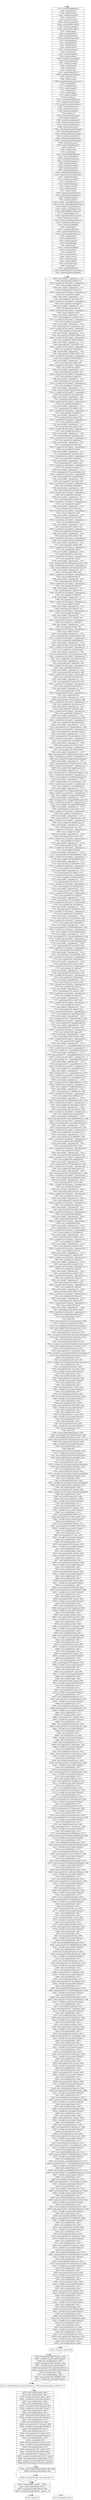 digraph {
rankdir="TD"
BB_entry403[shape=none,label=""];
BB_entry403 -> BB5126 [tailport=s, headport=n, headlabel="    5126"]
BB5126 [shape=record label="{17337: constant[undefined,v1]|17338: vardecl['Ember']|17339: vardecl['merge']|17340: vardecl['instrument']|17341: vardecl['reset']|17342: vardecl['subscribe']|17343: vardecl['unsubscribe']|17344: vardecl['EMPTY_META']|17345: vardecl['GUID_KEY']|17346: vardecl['META_DESC']|17347: vardecl['apply']|17348: vardecl['applyStr']|17349: vardecl['canInvoke']|17350: vardecl['generateGuid']|17351: vardecl['getMeta']|17352: vardecl['guidFor']|17353: vardecl['inspect']|17354: vardecl['isArray']|17355: vardecl['makeArray']|17356: vardecl['meta']|17357: vardecl['metaPath']|17358: vardecl['setMeta']|17359: vardecl['tryCatchFinally']|17360: vardecl['tryFinally']|17361: vardecl['tryInvoke']|17362: vardecl['typeOf']|17363: vardecl['uuid']|17364: vardecl['wrap']|17365: vardecl['EmberError']|17366: vardecl['EnumerableUtils']|17367: vardecl['Cache']|17368: vardecl['create']|17369: vardecl['hasPropertyAccessors']|17370: vardecl['filter']|17371: vardecl['forEach']|17372: vardecl['indexOf']|17373: vardecl['map']|17374: vardecl['Logger']|17375: vardecl['_getPath']|17376: vardecl['get']|17377: vardecl['getWithDefault']|17378: vardecl['normalizeTuple']|17379: vardecl['accumulateListeners']|17380: vardecl['addListener']|17381: vardecl['hasListeners']|17382: vardecl['listenersFor']|17383: vardecl['on']|17384: vardecl['removeListener']|17385: vardecl['sendEvent']|17386: vardecl['suspendListener']|17387: vardecl['suspendListeners']|17388: vardecl['watchedEvents']|17389: vardecl['ObserverSet']|17390: vardecl['beginPropertyChanges']|17391: vardecl['changeProperties']|17392: vardecl['endPropertyChanges']|17393: vardecl['overrideChains']|17394: vardecl['propertyDidChange']|17395: vardecl['propertyWillChange']|17396: vardecl['Descriptor']|17397: vardecl['defineProperty']|17398: vardecl['set']|17399: vardecl['trySet']|17400: vardecl['Map']|17401: vardecl['MapWithDefault']|17402: vardecl['OrderedSet']|17403: vardecl['getProperties']|17404: vardecl['setProperties']|17405: vardecl['watchKey']|17406: vardecl['unwatchKey']|17407: vardecl['ChainNode']|17408: vardecl['finishChains']|17409: vardecl['flushPendingChains']|17410: vardecl['removeChainWatcher']|17411: vardecl['watchPath']|17412: vardecl['unwatchPath']|17413: vardecl['destroy']|17414: vardecl['isWatching']|17415: vardecl['rewatch']|17416: vardecl['unwatch']|17417: vardecl['watch']|17418: vardecl['expandProperties']|17419: vardecl['ComputedProperty']|17420: vardecl['computed']|17421: vardecl['cacheFor']|17422: vardecl['_suspendBeforeObserver']|17423: vardecl['_suspendBeforeObservers']|17424: vardecl['_suspendObserver']|17425: vardecl['_suspendObservers']|17426: vardecl['addBeforeObserver']|17427: vardecl['addObserver']|17428: vardecl['beforeObserversFor']|17429: vardecl['observersFor']|17430: vardecl['removeBeforeObserver']|17431: vardecl['removeObserver']|17432: vardecl['IS_BINDING']|17433: vardecl['Mixin']|17434: vardecl['aliasMethod']|17435: vardecl['beforeObserver']|17436: vardecl['immediateObserver']|17437: vardecl['mixin']|17438: vardecl['observer']|17439: vardecl['required']|17440: vardecl['Binding']|17441: vardecl['bind']|17442: vardecl['isGlobalPath']|17443: vardecl['oneWay']|17444: vardecl['run']|17445: vardecl['Libraries']|17446: vardecl['isNone']|17447: vardecl['isEmpty']|17448: vardecl['isBlank']|17449: vardecl['isPresent']|17450: vardecl['keys']|17451: vardecl['Backburner']|17452: vardecl['EmberInstrumentation']|17453: vardecl['EmberArrayPolyfills']}" ] 
BB5126 -> BB5127 [tailport=s, headport=n, headlabel="      5127"]
BB5127 [shape=record label="{17454: read-variable['__dependency1__',v3,-]|17455: read-property[v3,'default',v2]|17456: \<variable-non-null-undef\>['__dependency1__']|17457: write-variable[v2,'Ember']*|17458: read-variable['__dependency2__',v5,-]|17459: read-property[v5,'default',v4]|17460: \<variable-non-null-undef\>['__dependency2__']|17461: write-variable[v4,'merge']*|17462: read-variable['__dependency3__',v7,-]|17463: read-property[v7,'instrument',v6]|17464: \<variable-non-null-undef\>['__dependency3__']|17465: write-variable[v6,'instrument']*|17466: read-variable['__dependency3__',v9,-]|17467: read-property[v9,'reset',v8]|17468: \<variable-non-null-undef\>['__dependency3__']|17469: write-variable[v8,'reset']*|17470: read-variable['__dependency3__',v11,-]|17471: read-property[v11,'subscribe',v10]|17472: \<variable-non-null-undef\>['__dependency3__']|17473: write-variable[v10,'subscribe']*|17474: read-variable['__dependency3__',v13,-]|17475: read-property[v13,'unsubscribe',v12]|17476: \<variable-non-null-undef\>['__dependency3__']|17477: write-variable[v12,'unsubscribe']*|17478: read-variable['__dependency4__',v15,-]|17479: read-property[v15,'EMPTY_META',v14]|17480: \<variable-non-null-undef\>['__dependency4__']|17481: write-variable[v14,'EMPTY_META']*|17482: read-variable['__dependency4__',v17,-]|17483: read-property[v17,'GUID_KEY',v16]|17484: \<variable-non-null-undef\>['__dependency4__']|17485: write-variable[v16,'GUID_KEY']*|17486: read-variable['__dependency4__',v19,-]|17487: read-property[v19,'META_DESC',v18]|17488: \<variable-non-null-undef\>['__dependency4__']|17489: write-variable[v18,'META_DESC']*|17490: read-variable['__dependency4__',v21,-]|17491: read-property[v21,'apply',v20]|17492: \<variable-non-null-undef\>['__dependency4__']|17493: write-variable[v20,'apply']*|17494: read-variable['__dependency4__',v23,-]|17495: read-property[v23,'applyStr',v22]|17496: \<variable-non-null-undef\>['__dependency4__']|17497: write-variable[v22,'applyStr']*|17498: read-variable['__dependency4__',v25,-]|17499: read-property[v25,'canInvoke',v24]|17500: \<variable-non-null-undef\>['__dependency4__']|17501: write-variable[v24,'canInvoke']*|17502: read-variable['__dependency4__',v27,-]|17503: read-property[v27,'generateGuid',v26]|17504: \<variable-non-null-undef\>['__dependency4__']|17505: write-variable[v26,'generateGuid']*|17506: read-variable['__dependency4__',v29,-]|17507: read-property[v29,'getMeta',v28]|17508: \<variable-non-null-undef\>['__dependency4__']|17509: write-variable[v28,'getMeta']*|17510: read-variable['__dependency4__',v31,-]|17511: read-property[v31,'guidFor',v30]|17512: \<variable-non-null-undef\>['__dependency4__']|17513: write-variable[v30,'guidFor']*|17514: read-variable['__dependency4__',v33,-]|17515: read-property[v33,'inspect',v32]|17516: \<variable-non-null-undef\>['__dependency4__']|17517: write-variable[v32,'inspect']*|17518: read-variable['__dependency4__',v35,-]|17519: read-property[v35,'isArray',v34]|17520: \<variable-non-null-undef\>['__dependency4__']|17521: write-variable[v34,'isArray']*|17522: read-variable['__dependency4__',v37,-]|17523: read-property[v37,'makeArray',v36]|17524: \<variable-non-null-undef\>['__dependency4__']|17525: write-variable[v36,'makeArray']*|17526: read-variable['__dependency4__',v39,-]|17527: read-property[v39,'meta',v38]|17528: \<variable-non-null-undef\>['__dependency4__']|17529: write-variable[v38,'meta']*|17530: read-variable['__dependency4__',v41,-]|17531: read-property[v41,'metaPath',v40]|17532: \<variable-non-null-undef\>['__dependency4__']|17533: write-variable[v40,'metaPath']*|17534: read-variable['__dependency4__',v43,-]|17535: read-property[v43,'setMeta',v42]|17536: \<variable-non-null-undef\>['__dependency4__']|17537: write-variable[v42,'setMeta']*|17538: read-variable['__dependency4__',v45,-]|17539: read-property[v45,'tryCatchFinally',v44]|17540: \<variable-non-null-undef\>['__dependency4__']|17541: write-variable[v44,'tryCatchFinally']*|17542: read-variable['__dependency4__',v47,-]|17543: read-property[v47,'tryFinally',v46]|17544: \<variable-non-null-undef\>['__dependency4__']|17545: write-variable[v46,'tryFinally']*|17546: read-variable['__dependency4__',v49,-]|17547: read-property[v49,'tryInvoke',v48]|17548: \<variable-non-null-undef\>['__dependency4__']|17549: write-variable[v48,'tryInvoke']*|17550: read-variable['__dependency4__',v51,-]|17551: read-property[v51,'typeOf',v50]|17552: \<variable-non-null-undef\>['__dependency4__']|17553: write-variable[v50,'typeOf']*|17554: read-variable['__dependency4__',v53,-]|17555: read-property[v53,'uuid',v52]|17556: \<variable-non-null-undef\>['__dependency4__']|17557: write-variable[v52,'uuid']*|17558: read-variable['__dependency4__',v55,-]|17559: read-property[v55,'wrap',v54]|17560: \<variable-non-null-undef\>['__dependency4__']|17561: write-variable[v54,'wrap']*|17562: read-variable['__dependency5__',v57,-]|17563: read-property[v57,'default',v56]|17564: \<variable-non-null-undef\>['__dependency5__']|17565: write-variable[v56,'EmberError']*|17566: read-variable['__dependency6__',v59,-]|17567: read-property[v59,'default',v58]|17568: \<variable-non-null-undef\>['__dependency6__']|17569: write-variable[v58,'EnumerableUtils']*|17570: read-variable['__dependency7__',v61,-]|17571: read-property[v61,'default',v60]|17572: \<variable-non-null-undef\>['__dependency7__']|17573: write-variable[v60,'Cache']*|17574: read-variable['__dependency8__',v63,-]|17575: read-property[v63,'create',v62]|17576: \<variable-non-null-undef\>['__dependency8__']|17577: write-variable[v62,'create']*|17578: read-variable['__dependency8__',v65,-]|17579: read-property[v65,'hasPropertyAccessors',v64]|17580: \<variable-non-null-undef\>['__dependency8__']|17581: write-variable[v64,'hasPropertyAccessors']*|17582: read-variable['__dependency9__',v67,-]|17583: read-property[v67,'filter',v66]|17584: \<variable-non-null-undef\>['__dependency9__']|17585: write-variable[v66,'filter']*|17586: read-variable['__dependency9__',v69,-]|17587: read-property[v69,'forEach',v68]|17588: \<variable-non-null-undef\>['__dependency9__']|17589: write-variable[v68,'forEach']*|17590: read-variable['__dependency9__',v71,-]|17591: read-property[v71,'indexOf',v70]|17592: \<variable-non-null-undef\>['__dependency9__']|17593: write-variable[v70,'indexOf']*|17594: read-variable['__dependency9__',v73,-]|17595: read-property[v73,'map',v72]|17596: \<variable-non-null-undef\>['__dependency9__']|17597: write-variable[v72,'map']*|17598: read-variable['__dependency10__',v75,-]|17599: read-property[v75,'default',v74]|17600: \<variable-non-null-undef\>['__dependency10__']|17601: write-variable[v74,'Logger']*|17602: read-variable['__dependency11__',v77,-]|17603: read-property[v77,'_getPath',v76]|17604: \<variable-non-null-undef\>['__dependency11__']|17605: write-variable[v76,'_getPath']*|17606: read-variable['__dependency11__',v79,-]|17607: read-property[v79,'get',v78]|17608: \<variable-non-null-undef\>['__dependency11__']|17609: write-variable[v78,'get']*|17610: read-variable['__dependency11__',v81,-]|17611: read-property[v81,'getWithDefault',v80]|17612: \<variable-non-null-undef\>['__dependency11__']|17613: write-variable[v80,'getWithDefault']*|17614: read-variable['__dependency11__',v83,-]|17615: read-property[v83,'normalizeTuple',v82]|17616: \<variable-non-null-undef\>['__dependency11__']|17617: write-variable[v82,'normalizeTuple']*|17618: read-variable['__dependency12__',v85,-]|17619: read-property[v85,'accumulateListeners',v84]|17620: \<variable-non-null-undef\>['__dependency12__']|17621: write-variable[v84,'accumulateListeners']*|17622: read-variable['__dependency12__',v87,-]|17623: read-property[v87,'addListener',v86]|17624: \<variable-non-null-undef\>['__dependency12__']|17625: write-variable[v86,'addListener']*|17626: read-variable['__dependency12__',v89,-]|17627: read-property[v89,'hasListeners',v88]|17628: \<variable-non-null-undef\>['__dependency12__']|17629: write-variable[v88,'hasListeners']*|17630: read-variable['__dependency12__',v91,-]|17631: read-property[v91,'listenersFor',v90]|17632: \<variable-non-null-undef\>['__dependency12__']|17633: write-variable[v90,'listenersFor']*|17634: read-variable['__dependency12__',v93,-]|17635: read-property[v93,'on',v92]|17636: \<variable-non-null-undef\>['__dependency12__']|17637: write-variable[v92,'on']*|17638: read-variable['__dependency12__',v95,-]|17639: read-property[v95,'removeListener',v94]|17640: \<variable-non-null-undef\>['__dependency12__']|17641: write-variable[v94,'removeListener']*|17642: read-variable['__dependency12__',v97,-]|17643: read-property[v97,'sendEvent',v96]|17644: \<variable-non-null-undef\>['__dependency12__']|17645: write-variable[v96,'sendEvent']*|17646: read-variable['__dependency12__',v99,-]|17647: read-property[v99,'suspendListener',v98]|17648: \<variable-non-null-undef\>['__dependency12__']|17649: write-variable[v98,'suspendListener']*|17650: read-variable['__dependency12__',v101,-]|17651: read-property[v101,'suspendListeners',v100]|17652: \<variable-non-null-undef\>['__dependency12__']|17653: write-variable[v100,'suspendListeners']*|17654: read-variable['__dependency12__',v103,-]|17655: read-property[v103,'watchedEvents',v102]|17656: \<variable-non-null-undef\>['__dependency12__']|17657: write-variable[v102,'watchedEvents']*|17658: read-variable['__dependency13__',v105,-]|17659: read-property[v105,'default',v104]|17660: \<variable-non-null-undef\>['__dependency13__']|17661: write-variable[v104,'ObserverSet']*|17662: read-variable['__dependency14__',v107,-]|17663: read-property[v107,'beginPropertyChanges',v106]|17664: \<variable-non-null-undef\>['__dependency14__']|17665: write-variable[v106,'beginPropertyChanges']*|17666: read-variable['__dependency14__',v109,-]|17667: read-property[v109,'changeProperties',v108]|17668: \<variable-non-null-undef\>['__dependency14__']|17669: write-variable[v108,'changeProperties']*|17670: read-variable['__dependency14__',v111,-]|17671: read-property[v111,'endPropertyChanges',v110]|17672: \<variable-non-null-undef\>['__dependency14__']|17673: write-variable[v110,'endPropertyChanges']*|17674: read-variable['__dependency14__',v113,-]|17675: read-property[v113,'overrideChains',v112]|17676: \<variable-non-null-undef\>['__dependency14__']|17677: write-variable[v112,'overrideChains']*|17678: read-variable['__dependency14__',v115,-]|17679: read-property[v115,'propertyDidChange',v114]|17680: \<variable-non-null-undef\>['__dependency14__']|17681: write-variable[v114,'propertyDidChange']*|17682: read-variable['__dependency14__',v117,-]|17683: read-property[v117,'propertyWillChange',v116]|17684: \<variable-non-null-undef\>['__dependency14__']|17685: write-variable[v116,'propertyWillChange']*|17686: read-variable['__dependency15__',v119,-]|17687: read-property[v119,'Descriptor',v118]|17688: \<variable-non-null-undef\>['__dependency15__']|17689: write-variable[v118,'Descriptor']*|17690: read-variable['__dependency15__',v121,-]|17691: read-property[v121,'defineProperty',v120]|17692: \<variable-non-null-undef\>['__dependency15__']|17693: write-variable[v120,'defineProperty']*|17694: read-variable['__dependency16__',v123,-]|17695: read-property[v123,'set',v122]|17696: \<variable-non-null-undef\>['__dependency16__']|17697: write-variable[v122,'set']*|17698: read-variable['__dependency16__',v125,-]|17699: read-property[v125,'trySet',v124]|17700: \<variable-non-null-undef\>['__dependency16__']|17701: write-variable[v124,'trySet']*|17702: read-variable['__dependency17__',v127,-]|17703: read-property[v127,'Map',v126]|17704: \<variable-non-null-undef\>['__dependency17__']|17705: write-variable[v126,'Map']*|17706: read-variable['__dependency17__',v129,-]|17707: read-property[v129,'MapWithDefault',v128]|17708: \<variable-non-null-undef\>['__dependency17__']|17709: write-variable[v128,'MapWithDefault']*|17710: read-variable['__dependency17__',v131,-]|17711: read-property[v131,'OrderedSet',v130]|17712: \<variable-non-null-undef\>['__dependency17__']|17713: write-variable[v130,'OrderedSet']*|17714: read-variable['__dependency18__',v133,-]|17715: read-property[v133,'default',v132]|17716: \<variable-non-null-undef\>['__dependency18__']|17717: write-variable[v132,'getProperties']*|17718: read-variable['__dependency19__',v135,-]|17719: read-property[v135,'default',v134]|17720: \<variable-non-null-undef\>['__dependency19__']|17721: write-variable[v134,'setProperties']*|17722: read-variable['__dependency20__',v137,-]|17723: read-property[v137,'watchKey',v136]|17724: \<variable-non-null-undef\>['__dependency20__']|17725: write-variable[v136,'watchKey']*|17726: read-variable['__dependency20__',v139,-]|17727: read-property[v139,'unwatchKey',v138]|17728: \<variable-non-null-undef\>['__dependency20__']|17729: write-variable[v138,'unwatchKey']*|17730: read-variable['__dependency21__',v141,-]|17731: read-property[v141,'ChainNode',v140]|17732: \<variable-non-null-undef\>['__dependency21__']|17733: write-variable[v140,'ChainNode']*|17734: read-variable['__dependency21__',v143,-]|17735: read-property[v143,'finishChains',v142]|17736: \<variable-non-null-undef\>['__dependency21__']|17737: write-variable[v142,'finishChains']*|17738: read-variable['__dependency21__',v145,-]|17739: read-property[v145,'flushPendingChains',v144]|17740: \<variable-non-null-undef\>['__dependency21__']|17741: write-variable[v144,'flushPendingChains']*|17742: read-variable['__dependency21__',v147,-]|17743: read-property[v147,'removeChainWatcher',v146]|17744: \<variable-non-null-undef\>['__dependency21__']|17745: write-variable[v146,'removeChainWatcher']*|17746: read-variable['__dependency22__',v149,-]|17747: read-property[v149,'watchPath',v148]|17748: \<variable-non-null-undef\>['__dependency22__']|17749: write-variable[v148,'watchPath']*|17750: read-variable['__dependency22__',v151,-]|17751: read-property[v151,'unwatchPath',v150]|17752: \<variable-non-null-undef\>['__dependency22__']|17753: write-variable[v150,'unwatchPath']*|17754: read-variable['__dependency23__',v153,-]|17755: read-property[v153,'destroy',v152]|17756: \<variable-non-null-undef\>['__dependency23__']|17757: write-variable[v152,'destroy']*|17758: read-variable['__dependency23__',v155,-]|17759: read-property[v155,'isWatching',v154]|17760: \<variable-non-null-undef\>['__dependency23__']|17761: write-variable[v154,'isWatching']*|17762: read-variable['__dependency23__',v157,-]|17763: read-property[v157,'rewatch',v156]|17764: \<variable-non-null-undef\>['__dependency23__']|17765: write-variable[v156,'rewatch']*|17766: read-variable['__dependency23__',v159,-]|17767: read-property[v159,'unwatch',v158]|17768: \<variable-non-null-undef\>['__dependency23__']|17769: write-variable[v158,'unwatch']*|17770: read-variable['__dependency23__',v161,-]|17771: read-property[v161,'watch',v160]|17772: \<variable-non-null-undef\>['__dependency23__']|17773: write-variable[v160,'watch']*|17774: read-variable['__dependency24__',v163,-]|17775: read-property[v163,'default',v162]|17776: \<variable-non-null-undef\>['__dependency24__']|17777: write-variable[v162,'expandProperties']*|17778: read-variable['__dependency25__',v165,-]|17779: read-property[v165,'ComputedProperty',v164]|17780: \<variable-non-null-undef\>['__dependency25__']|17781: write-variable[v164,'ComputedProperty']*|17782: read-variable['__dependency25__',v167,-]|17783: read-property[v167,'computed',v166]|17784: \<variable-non-null-undef\>['__dependency25__']|17785: write-variable[v166,'computed']*|17786: read-variable['__dependency25__',v169,-]|17787: read-property[v169,'cacheFor',v168]|17788: \<variable-non-null-undef\>['__dependency25__']|17789: write-variable[v168,'cacheFor']*|17790: read-variable['__dependency27__',v171,-]|17791: read-property[v171,'_suspendBeforeObserver',v170]|17792: \<variable-non-null-undef\>['__dependency27__']|17793: write-variable[v170,'_suspendBeforeObserver']*|17794: read-variable['__dependency27__',v173,-]|17795: read-property[v173,'_suspendBeforeObservers',v172]|17796: \<variable-non-null-undef\>['__dependency27__']|17797: write-variable[v172,'_suspendBeforeObservers']*|17798: read-variable['__dependency27__',v175,-]|17799: read-property[v175,'_suspendObserver',v174]|17800: \<variable-non-null-undef\>['__dependency27__']|17801: write-variable[v174,'_suspendObserver']*|17802: read-variable['__dependency27__',v177,-]|17803: read-property[v177,'_suspendObservers',v176]|17804: \<variable-non-null-undef\>['__dependency27__']|17805: write-variable[v176,'_suspendObservers']*|17806: read-variable['__dependency27__',v179,-]|17807: read-property[v179,'addBeforeObserver',v178]|17808: \<variable-non-null-undef\>['__dependency27__']|17809: write-variable[v178,'addBeforeObserver']*|17810: read-variable['__dependency27__',v181,-]|17811: read-property[v181,'addObserver',v180]|17812: \<variable-non-null-undef\>['__dependency27__']|17813: write-variable[v180,'addObserver']*|17814: read-variable['__dependency27__',v183,-]|17815: read-property[v183,'beforeObserversFor',v182]|17816: \<variable-non-null-undef\>['__dependency27__']|17817: write-variable[v182,'beforeObserversFor']*|17818: read-variable['__dependency27__',v185,-]|17819: read-property[v185,'observersFor',v184]|17820: \<variable-non-null-undef\>['__dependency27__']|17821: write-variable[v184,'observersFor']*|17822: read-variable['__dependency27__',v187,-]|17823: read-property[v187,'removeBeforeObserver',v186]|17824: \<variable-non-null-undef\>['__dependency27__']|17825: write-variable[v186,'removeBeforeObserver']*|17826: read-variable['__dependency27__',v189,-]|17827: read-property[v189,'removeObserver',v188]|17828: \<variable-non-null-undef\>['__dependency27__']|17829: write-variable[v188,'removeObserver']*|17830: read-variable['__dependency28__',v191,-]|17831: read-property[v191,'IS_BINDING',v190]|17832: \<variable-non-null-undef\>['__dependency28__']|17833: write-variable[v190,'IS_BINDING']*|17834: read-variable['__dependency28__',v193,-]|17835: read-property[v193,'Mixin',v192]|17836: \<variable-non-null-undef\>['__dependency28__']|17837: write-variable[v192,'Mixin']*|17838: read-variable['__dependency28__',v195,-]|17839: read-property[v195,'aliasMethod',v194]|17840: \<variable-non-null-undef\>['__dependency28__']|17841: write-variable[v194,'aliasMethod']*|17842: read-variable['__dependency28__',v197,-]|17843: read-property[v197,'beforeObserver',v196]|17844: \<variable-non-null-undef\>['__dependency28__']|17845: write-variable[v196,'beforeObserver']*|17846: read-variable['__dependency28__',v199,-]|17847: read-property[v199,'immediateObserver',v198]|17848: \<variable-non-null-undef\>['__dependency28__']|17849: write-variable[v198,'immediateObserver']*|17850: read-variable['__dependency28__',v201,-]|17851: read-property[v201,'mixin',v200]|17852: \<variable-non-null-undef\>['__dependency28__']|17853: write-variable[v200,'mixin']*|17854: read-variable['__dependency28__',v203,-]|17855: read-property[v203,'observer',v202]|17856: \<variable-non-null-undef\>['__dependency28__']|17857: write-variable[v202,'observer']*|17858: read-variable['__dependency28__',v205,-]|17859: read-property[v205,'required',v204]|17860: \<variable-non-null-undef\>['__dependency28__']|17861: write-variable[v204,'required']*|17862: read-variable['__dependency29__',v207,-]|17863: read-property[v207,'Binding',v206]|17864: \<variable-non-null-undef\>['__dependency29__']|17865: write-variable[v206,'Binding']*|17866: read-variable['__dependency29__',v209,-]|17867: read-property[v209,'bind',v208]|17868: \<variable-non-null-undef\>['__dependency29__']|17869: write-variable[v208,'bind']*|17870: read-variable['__dependency29__',v211,-]|17871: read-property[v211,'isGlobalPath',v210]|17872: \<variable-non-null-undef\>['__dependency29__']|17873: write-variable[v210,'isGlobalPath']*|17874: read-variable['__dependency29__',v213,-]|17875: read-property[v213,'oneWay',v212]|17876: \<variable-non-null-undef\>['__dependency29__']|17877: write-variable[v212,'oneWay']*|17878: read-variable['__dependency30__',v215,-]|17879: read-property[v215,'default',v214]|17880: \<variable-non-null-undef\>['__dependency30__']|17881: write-variable[v214,'run']*|17882: read-variable['__dependency31__',v217,-]|17883: read-property[v217,'default',v216]|17884: \<variable-non-null-undef\>['__dependency31__']|17885: write-variable[v216,'Libraries']*|17886: read-variable['__dependency32__',v219,-]|17887: read-property[v219,'default',v218]|17888: \<variable-non-null-undef\>['__dependency32__']|17889: write-variable[v218,'isNone']*|17890: read-variable['__dependency33__',v221,-]|17891: read-property[v221,'default',v220]|17892: \<variable-non-null-undef\>['__dependency33__']|17893: write-variable[v220,'isEmpty']*|17894: read-variable['__dependency34__',v223,-]|17895: read-property[v223,'default',v222]|17896: \<variable-non-null-undef\>['__dependency34__']|17897: write-variable[v222,'isBlank']*|17898: read-variable['__dependency35__',v225,-]|17899: read-property[v225,'default',v224]|17900: \<variable-non-null-undef\>['__dependency35__']|17901: write-variable[v224,'isPresent']*|17902: read-variable['__dependency36__',v227,-]|17903: read-property[v227,'default',v226]|17904: \<variable-non-null-undef\>['__dependency36__']|17905: write-variable[v226,'keys']*|17906: read-variable['__dependency37__',v229,-]|17907: read-property[v229,'default',v228]|17908: \<variable-non-null-undef\>['__dependency37__']|17909: write-variable[v228,'Backburner']*|17910: read-variable['Ember',v231,-]|17911: new[v230]|17912: write-property[v231,'Instrumentation',v230]|17913: \<variable-non-null-undef\>['Ember']|17914: write-variable[v230,'EmberInstrumentation']*|17915: read-variable['EmberInstrumentation',v233,-]|17916: read-variable['instrument',v232,-]|17917: write-property[v233,'instrument',v232]|17918: \<variable-non-null-undef\>['EmberInstrumentation']*|17919: read-variable['EmberInstrumentation',v235,-]|17920: read-variable['subscribe',v234,-]|17921: write-property[v235,'subscribe',v234]|17922: \<variable-non-null-undef\>['EmberInstrumentation']*|17923: read-variable['EmberInstrumentation',v237,-]|17924: read-variable['unsubscribe',v236,-]|17925: write-property[v237,'unsubscribe',v236]|17926: \<variable-non-null-undef\>['EmberInstrumentation']*|17927: read-variable['EmberInstrumentation',v239,-]|17928: read-variable['reset',v238,-]|17929: write-property[v239,'reset',v238]|17930: \<variable-non-null-undef\>['EmberInstrumentation']*|17931: read-variable['Ember',v241,-]|17932: read-variable['instrument',v240,-]|17933: write-property[v241,'instrument',v240]|17934: \<variable-non-null-undef\>['Ember']*|17935: read-variable['Ember',v243,-]|17936: read-variable['subscribe',v242,-]|17937: write-property[v243,'subscribe',v242]|17938: \<variable-non-null-undef\>['Ember']*|17939: read-variable['Ember',v245,-]|17940: read-variable['Cache',v244,-]|17941: write-property[v245,'_Cache',v244]|17942: \<variable-non-null-undef\>['Ember']*|17943: read-variable['Ember',v247,-]|17944: read-variable['generateGuid',v246,-]|17945: write-property[v247,'generateGuid',v246]|17946: \<variable-non-null-undef\>['Ember']*|17947: read-variable['Ember',v249,-]|17948: read-variable['GUID_KEY',v248,-]|17949: write-property[v249,'GUID_KEY',v248]|17950: \<variable-non-null-undef\>['Ember']*|17951: read-variable['Ember',v251,-]|17952: read-variable['create',v250,-]|17953: write-property[v251,'create',v250]|17954: \<variable-non-null-undef\>['Ember']*|17955: read-variable['Ember',v253,-]|17956: read-variable['keys',v252,-]|17957: write-property[v253,'keys',v252]|17958: \<variable-non-null-undef\>['Ember']*|17959: read-variable['Ember',v255,-]|17960: new[v254]|17961: read-variable['defineProperty',v256,-]|17962: write-property[v254,'defineProperty',v256]|17963: read-variable['hasPropertyAccessors',v257,-]|17964: write-property[v254,'hasPropertyAccessors',v257]|17965: write-property[v255,'platform',v254]|17966: \<variable-non-null-undef\>['Ember']*|17967: read-variable['Ember',v259,-]|17968: new[v258]|17969: write-property[v259,'ArrayPolyfills',v258]|17970: \<variable-non-null-undef\>['Ember']|17971: write-variable[v258,'EmberArrayPolyfills']*|17972: read-variable['EmberArrayPolyfills',v261,-]|17973: read-variable['map',v260,-]|17974: write-property[v261,'map',v260]|17975: \<variable-non-null-undef\>['EmberArrayPolyfills']*|17976: read-variable['EmberArrayPolyfills',v263,-]|17977: read-variable['forEach',v262,-]|17978: write-property[v263,'forEach',v262]|17979: \<variable-non-null-undef\>['EmberArrayPolyfills']*|17980: read-variable['EmberArrayPolyfills',v265,-]|17981: read-variable['filter',v264,-]|17982: write-property[v265,'filter',v264]|17983: \<variable-non-null-undef\>['EmberArrayPolyfills']*|17984: read-variable['EmberArrayPolyfills',v267,-]|17985: read-variable['indexOf',v266,-]|17986: write-property[v267,'indexOf',v266]|17987: \<variable-non-null-undef\>['EmberArrayPolyfills']*|17988: read-variable['Ember',v269,-]|17989: read-variable['EmberError',v268,-]|17990: write-property[v269,'Error',v268]|17991: \<variable-non-null-undef\>['Ember']*|17992: read-variable['Ember',v271,-]|17993: read-variable['guidFor',v270,-]|17994: write-property[v271,'guidFor',v270]|17995: \<variable-non-null-undef\>['Ember']*|17996: read-variable['Ember',v273,-]|17997: read-variable['META_DESC',v272,-]|17998: write-property[v273,'META_DESC',v272]|17999: \<variable-non-null-undef\>['Ember']*|18000: read-variable['Ember',v275,-]|18001: read-variable['EMPTY_META',v274,-]|18002: write-property[v275,'EMPTY_META',v274]|18003: \<variable-non-null-undef\>['Ember']*|18004: read-variable['Ember',v277,-]|18005: read-variable['meta',v276,-]|18006: write-property[v277,'meta',v276]|18007: \<variable-non-null-undef\>['Ember']*|18008: read-variable['Ember',v279,-]|18009: read-variable['getMeta',v278,-]|18010: write-property[v279,'getMeta',v278]|18011: \<variable-non-null-undef\>['Ember']*|18012: read-variable['Ember',v281,-]|18013: read-variable['setMeta',v280,-]|18014: write-property[v281,'setMeta',v280]|18015: \<variable-non-null-undef\>['Ember']*|18016: read-variable['Ember',v283,-]|18017: read-variable['metaPath',v282,-]|18018: write-property[v283,'metaPath',v282]|18019: \<variable-non-null-undef\>['Ember']*|18020: read-variable['Ember',v285,-]|18021: read-variable['inspect',v284,-]|18022: write-property[v285,'inspect',v284]|18023: \<variable-non-null-undef\>['Ember']*|18024: read-variable['Ember',v287,-]|18025: read-variable['typeOf',v286,-]|18026: write-property[v287,'typeOf',v286]|18027: \<variable-non-null-undef\>['Ember']*|18028: read-variable['Ember',v289,-]|18029: read-variable['tryCatchFinally',v288,-]|18030: write-property[v289,'tryCatchFinally',v288]|18031: \<variable-non-null-undef\>['Ember']*|18032: read-variable['Ember',v291,-]|18033: read-variable['isArray',v290,-]|18034: write-property[v291,'isArray',v290]|18035: \<variable-non-null-undef\>['Ember']*|18036: read-variable['Ember',v293,-]|18037: read-variable['makeArray',v292,-]|18038: write-property[v293,'makeArray',v292]|18039: \<variable-non-null-undef\>['Ember']*|18040: read-variable['Ember',v295,-]|18041: read-variable['canInvoke',v294,-]|18042: write-property[v295,'canInvoke',v294]|18043: \<variable-non-null-undef\>['Ember']*|18044: read-variable['Ember',v297,-]|18045: read-variable['tryInvoke',v296,-]|18046: write-property[v297,'tryInvoke',v296]|18047: \<variable-non-null-undef\>['Ember']*|18048: read-variable['Ember',v299,-]|18049: read-variable['tryFinally',v298,-]|18050: write-property[v299,'tryFinally',v298]|18051: \<variable-non-null-undef\>['Ember']*|18052: read-variable['Ember',v301,-]|18053: read-variable['wrap',v300,-]|18054: write-property[v301,'wrap',v300]|18055: \<variable-non-null-undef\>['Ember']*|18056: read-variable['Ember',v303,-]|18057: read-variable['apply',v302,-]|18058: write-property[v303,'apply',v302]|18059: \<variable-non-null-undef\>['Ember']*|18060: read-variable['Ember',v305,-]|18061: read-variable['applyStr',v304,-]|18062: write-property[v305,'applyStr',v304]|18063: \<variable-non-null-undef\>['Ember']*|18064: read-variable['Ember',v307,-]|18065: read-variable['uuid',v306,-]|18066: write-property[v307,'uuid',v306]|18067: \<variable-non-null-undef\>['Ember']*|18068: read-variable['Ember',v309,-]|18069: read-variable['Logger',v308,-]|18070: write-property[v309,'Logger',v308]|18071: \<variable-non-null-undef\>['Ember']*|18072: read-variable['Ember',v311,-]|18073: read-variable['get',v310,-]|18074: write-property[v311,'get',v310]|18075: \<variable-non-null-undef\>['Ember']*|18076: read-variable['Ember',v313,-]|18077: read-variable['getWithDefault',v312,-]|18078: write-property[v313,'getWithDefault',v312]|18079: \<variable-non-null-undef\>['Ember']*|18080: read-variable['Ember',v315,-]|18081: read-variable['normalizeTuple',v314,-]|18082: write-property[v315,'normalizeTuple',v314]|18083: \<variable-non-null-undef\>['Ember']*|18084: read-variable['Ember',v317,-]|18085: read-variable['_getPath',v316,-]|18086: write-property[v317,'_getPath',v316]|18087: \<variable-non-null-undef\>['Ember']*|18088: read-variable['Ember',v319,-]|18089: read-variable['EnumerableUtils',v318,-]|18090: write-property[v319,'EnumerableUtils',v318]|18091: \<variable-non-null-undef\>['Ember']*|18092: read-variable['Ember',v321,-]|18093: read-variable['on',v320,-]|18094: write-property[v321,'on',v320]|18095: \<variable-non-null-undef\>['Ember']*|18096: read-variable['Ember',v323,-]|18097: read-variable['addListener',v322,-]|18098: write-property[v323,'addListener',v322]|18099: \<variable-non-null-undef\>['Ember']*|18100: read-variable['Ember',v325,-]|18101: read-variable['removeListener',v324,-]|18102: write-property[v325,'removeListener',v324]|18103: \<variable-non-null-undef\>['Ember']*|18104: read-variable['Ember',v327,-]|18105: read-variable['suspendListener',v326,-]|18106: write-property[v327,'_suspendListener',v326]|18107: \<variable-non-null-undef\>['Ember']*|18108: read-variable['Ember',v329,-]|18109: read-variable['suspendListeners',v328,-]|18110: write-property[v329,'_suspendListeners',v328]|18111: \<variable-non-null-undef\>['Ember']*|18112: read-variable['Ember',v331,-]|18113: read-variable['sendEvent',v330,-]|18114: write-property[v331,'sendEvent',v330]|18115: \<variable-non-null-undef\>['Ember']*|18116: read-variable['Ember',v333,-]|18117: read-variable['hasListeners',v332,-]|18118: write-property[v333,'hasListeners',v332]|18119: \<variable-non-null-undef\>['Ember']*|18120: read-variable['Ember',v335,-]|18121: read-variable['watchedEvents',v334,-]|18122: write-property[v335,'watchedEvents',v334]|18123: \<variable-non-null-undef\>['Ember']*|18124: read-variable['Ember',v337,-]|18125: read-variable['listenersFor',v336,-]|18126: write-property[v337,'listenersFor',v336]|18127: \<variable-non-null-undef\>['Ember']*|18128: read-variable['Ember',v339,-]|18129: read-variable['accumulateListeners',v338,-]|18130: write-property[v339,'accumulateListeners',v338]|18131: \<variable-non-null-undef\>['Ember']*|18132: read-variable['Ember',v341,-]|18133: read-variable['ObserverSet',v340,-]|18134: write-property[v341,'_ObserverSet',v340]|18135: \<variable-non-null-undef\>['Ember']*|18136: read-variable['Ember',v343,-]|18137: read-variable['propertyWillChange',v342,-]|18138: write-property[v343,'propertyWillChange',v342]|18139: \<variable-non-null-undef\>['Ember']*|18140: read-variable['Ember',v345,-]|18141: read-variable['propertyDidChange',v344,-]|18142: write-property[v345,'propertyDidChange',v344]|18143: \<variable-non-null-undef\>['Ember']*|18144: read-variable['Ember',v347,-]|18145: read-variable['overrideChains',v346,-]|18146: write-property[v347,'overrideChains',v346]|18147: \<variable-non-null-undef\>['Ember']*|18148: read-variable['Ember',v349,-]|18149: read-variable['beginPropertyChanges',v348,-]|18150: write-property[v349,'beginPropertyChanges',v348]|18151: \<variable-non-null-undef\>['Ember']*|18152: read-variable['Ember',v351,-]|18153: read-variable['endPropertyChanges',v350,-]|18154: write-property[v351,'endPropertyChanges',v350]|18155: \<variable-non-null-undef\>['Ember']*|18156: read-variable['Ember',v353,-]|18157: read-variable['changeProperties',v352,-]|18158: write-property[v353,'changeProperties',v352]|18159: \<variable-non-null-undef\>['Ember']*|18160: read-variable['Ember',v355,-]|18161: read-variable['Descriptor',v354,-]|18162: write-property[v355,'Descriptor',v354]|18163: \<variable-non-null-undef\>['Ember']*|18164: read-variable['Ember',v357,-]|18165: read-variable['defineProperty',v356,-]|18166: write-property[v357,'defineProperty',v356]|18167: \<variable-non-null-undef\>['Ember']*|18168: read-variable['Ember',v359,-]|18169: read-variable['set',v358,-]|18170: write-property[v359,'set',v358]|18171: \<variable-non-null-undef\>['Ember']*|18172: read-variable['Ember',v361,-]|18173: read-variable['trySet',v360,-]|18174: write-property[v361,'trySet',v360]|18175: \<variable-non-null-undef\>['Ember']*|18176: read-variable['Ember',v363,-]|18177: read-variable['OrderedSet',v362,-]|18178: write-property[v363,'OrderedSet',v362]|18179: \<variable-non-null-undef\>['Ember']*|18180: read-variable['Ember',v365,-]|18181: read-variable['Map',v364,-]|18182: write-property[v365,'Map',v364]|18183: \<variable-non-null-undef\>['Ember']*|18184: read-variable['Ember',v367,-]|18185: read-variable['MapWithDefault',v366,-]|18186: write-property[v367,'MapWithDefault',v366]|18187: \<variable-non-null-undef\>['Ember']*|18188: read-variable['Ember',v369,-]|18189: read-variable['getProperties',v368,-]|18190: write-property[v369,'getProperties',v368]|18191: \<variable-non-null-undef\>['Ember']*|18192: read-variable['Ember',v371,-]|18193: read-variable['setProperties',v370,-]|18194: write-property[v371,'setProperties',v370]|18195: \<variable-non-null-undef\>['Ember']*|18196: read-variable['Ember',v373,-]|18197: read-variable['watchKey',v372,-]|18198: write-property[v373,'watchKey',v372]|18199: \<variable-non-null-undef\>['Ember']*|18200: read-variable['Ember',v375,-]|18201: read-variable['unwatchKey',v374,-]|18202: write-property[v375,'unwatchKey',v374]|18203: \<variable-non-null-undef\>['Ember']*|18204: read-variable['Ember',v377,-]|18205: read-variable['flushPendingChains',v376,-]|18206: write-property[v377,'flushPendingChains',v376]|18207: \<variable-non-null-undef\>['Ember']*|18208: read-variable['Ember',v379,-]|18209: read-variable['removeChainWatcher',v378,-]|18210: write-property[v379,'removeChainWatcher',v378]|18211: \<variable-non-null-undef\>['Ember']*|18212: read-variable['Ember',v381,-]|18213: read-variable['ChainNode',v380,-]|18214: write-property[v381,'_ChainNode',v380]|18215: \<variable-non-null-undef\>['Ember']*|18216: read-variable['Ember',v383,-]|18217: read-variable['finishChains',v382,-]|18218: write-property[v383,'finishChains',v382]|18219: \<variable-non-null-undef\>['Ember']*|18220: read-variable['Ember',v385,-]|18221: read-variable['watchPath',v384,-]|18222: write-property[v385,'watchPath',v384]|18223: \<variable-non-null-undef\>['Ember']*|18224: read-variable['Ember',v387,-]|18225: read-variable['unwatchPath',v386,-]|18226: write-property[v387,'unwatchPath',v386]|18227: \<variable-non-null-undef\>['Ember']*|18228: read-variable['Ember',v389,-]|18229: read-variable['watch',v388,-]|18230: write-property[v389,'watch',v388]|18231: \<variable-non-null-undef\>['Ember']*|18232: read-variable['Ember',v391,-]|18233: read-variable['isWatching',v390,-]|18234: write-property[v391,'isWatching',v390]|18235: \<variable-non-null-undef\>['Ember']*|18236: read-variable['Ember',v393,-]|18237: read-variable['unwatch',v392,-]|18238: write-property[v393,'unwatch',v392]|18239: \<variable-non-null-undef\>['Ember']*|18240: read-variable['Ember',v395,-]|18241: read-variable['rewatch',v394,-]|18242: write-property[v395,'rewatch',v394]|18243: \<variable-non-null-undef\>['Ember']*|18244: read-variable['Ember',v397,-]|18245: read-variable['destroy',v396,-]|18246: write-property[v397,'destroy',v396]|18247: \<variable-non-null-undef\>['Ember']*|18248: read-variable['Ember',v399,-]|18249: read-variable['expandProperties',v398,-]|18250: write-property[v399,'expandProperties',v398]|18251: \<variable-non-null-undef\>['Ember']*|18252: read-variable['Ember',v401,-]|18253: read-variable['ComputedProperty',v400,-]|18254: write-property[v401,'ComputedProperty',v400]|18255: \<variable-non-null-undef\>['Ember']*|18256: read-variable['Ember',v403,-]|18257: read-variable['computed',v402,-]|18258: write-property[v403,'computed',v402]|18259: \<variable-non-null-undef\>['Ember']*|18260: read-variable['Ember',v405,-]|18261: read-variable['cacheFor',v404,-]|18262: write-property[v405,'cacheFor',v404]|18263: \<variable-non-null-undef\>['Ember']*|18264: read-variable['Ember',v407,-]|18265: read-variable['addObserver',v406,-]|18266: write-property[v407,'addObserver',v406]|18267: \<variable-non-null-undef\>['Ember']*|18268: read-variable['Ember',v409,-]|18269: read-variable['observersFor',v408,-]|18270: write-property[v409,'observersFor',v408]|18271: \<variable-non-null-undef\>['Ember']*|18272: read-variable['Ember',v411,-]|18273: read-variable['removeObserver',v410,-]|18274: write-property[v411,'removeObserver',v410]|18275: \<variable-non-null-undef\>['Ember']*|18276: read-variable['Ember',v413,-]|18277: read-variable['addBeforeObserver',v412,-]|18278: write-property[v413,'addBeforeObserver',v412]|18279: \<variable-non-null-undef\>['Ember']*|18280: read-variable['Ember',v415,-]|18281: read-variable['_suspendBeforeObserver',v414,-]|18282: write-property[v415,'_suspendBeforeObserver',v414]|18283: \<variable-non-null-undef\>['Ember']*|18284: read-variable['Ember',v417,-]|18285: read-variable['_suspendBeforeObservers',v416,-]|18286: write-property[v417,'_suspendBeforeObservers',v416]|18287: \<variable-non-null-undef\>['Ember']*|18288: read-variable['Ember',v419,-]|18289: read-variable['_suspendObserver',v418,-]|18290: write-property[v419,'_suspendObserver',v418]|18291: \<variable-non-null-undef\>['Ember']*|18292: read-variable['Ember',v421,-]|18293: read-variable['_suspendObservers',v420,-]|18294: write-property[v421,'_suspendObservers',v420]|18295: \<variable-non-null-undef\>['Ember']*|18296: read-variable['Ember',v423,-]|18297: read-variable['beforeObserversFor',v422,-]|18298: write-property[v423,'beforeObserversFor',v422]|18299: \<variable-non-null-undef\>['Ember']*|18300: read-variable['Ember',v425,-]|18301: read-variable['removeBeforeObserver',v424,-]|18302: write-property[v425,'removeBeforeObserver',v424]|18303: \<variable-non-null-undef\>['Ember']*|18304: read-variable['Ember',v427,-]|18305: read-variable['IS_BINDING',v426,-]|18306: write-property[v427,'IS_BINDING',v426]|18307: \<variable-non-null-undef\>['Ember']*|18308: read-variable['Ember',v429,-]|18309: read-variable['required',v428,-]|18310: write-property[v429,'required',v428]|18311: \<variable-non-null-undef\>['Ember']*|18312: read-variable['Ember',v431,-]|18313: read-variable['aliasMethod',v430,-]|18314: write-property[v431,'aliasMethod',v430]|18315: \<variable-non-null-undef\>['Ember']*|18316: read-variable['Ember',v433,-]|18317: read-variable['observer',v432,-]|18318: write-property[v433,'observer',v432]|18319: \<variable-non-null-undef\>['Ember']*|18320: read-variable['Ember',v435,-]|18321: read-variable['immediateObserver',v434,-]|18322: write-property[v435,'immediateObserver',v434]|18323: \<variable-non-null-undef\>['Ember']*|18324: read-variable['Ember',v437,-]|18325: read-variable['beforeObserver',v436,-]|18326: write-property[v437,'beforeObserver',v436]|18327: \<variable-non-null-undef\>['Ember']*|18328: read-variable['Ember',v439,-]|18329: read-variable['mixin',v438,-]|18330: write-property[v439,'mixin',v438]|18331: \<variable-non-null-undef\>['Ember']*|18332: read-variable['Ember',v441,-]|18333: read-variable['Mixin',v440,-]|18334: write-property[v441,'Mixin',v440]|18335: \<variable-non-null-undef\>['Ember']*|18336: read-variable['Ember',v443,-]|18337: read-variable['oneWay',v442,-]|18338: write-property[v443,'oneWay',v442]|18339: \<variable-non-null-undef\>['Ember']*|18340: read-variable['Ember',v445,-]|18341: read-variable['bind',v444,-]|18342: write-property[v445,'bind',v444]|18343: \<variable-non-null-undef\>['Ember']*|18344: read-variable['Ember',v447,-]|18345: read-variable['Binding',v446,-]|18346: write-property[v447,'Binding',v446]|18347: \<variable-non-null-undef\>['Ember']*|18348: read-variable['Ember',v449,-]|18349: read-variable['isGlobalPath',v448,-]|18350: write-property[v449,'isGlobalPath',v448]|18351: \<variable-non-null-undef\>['Ember']*|18352: read-variable['Ember',v451,-]|18353: read-variable['run',v450,-]|18354: write-property[v451,'run',v450]|18355: \<variable-non-null-undef\>['Ember']*|18356: read-variable['Ember',v453,-]|18357: read-variable['Backburner',v452,-]|18358: write-property[v453,'Backburner',v452]|18359: \<variable-non-null-undef\>['Ember']*|18360: read-variable['Ember',v455,-]|18361: read-variable['Libraries',v456,-]}" ] 
BB5127 -> BB5128 [tailport=s, headport=n, headlabel="      5128"]
BB5127 -> BB5136 [tailport=s, headport=n, color=gray, headlabel="      5136"]
BB5128 [shape=record label="{18362: construct [-,v456,v454]}" ] 
BB5128 -> BB5129 [tailport=s, headport=n, headlabel="      5129"]
BB5128 -> BB5136 [tailport=s, headport=n, color=gray]
BB5129 [shape=record label="{18363: write-property[v455,'libraries',v454]|18364: \<variable-non-null-undef\>['Ember']*|18365: read-variable['Ember',v459,-]|18366: read-property[v459,'libraries',v458]|18367: \<variable-non-null-undef\>['Ember']|18368: read-property[v458,'registerCoreLibrary',-]|18369: \<property-non-null-undef\>[v459,'libraries']|18370: constant[\"Ember\",v460]|18371: read-variable['Ember',v462,-]|18372: read-property[v462,'VERSION',v461]|18373: \<variable-non-null-undef\>['Ember']}" ] 
BB5129 -> BB5130 [tailport=s, headport=n, headlabel="      5130"]
BB5129 -> BB5136 [tailport=s, headport=n, color=gray]
BB5130 [shape=record label="{18374: call-Ember.libraries.registerCoreLibrary [v458,'registerCoreLibrary',v460,v461,-]*}" ] 
BB5130 -> BB5131 [tailport=s, headport=n, headlabel="      5131"]
BB5130 -> BB5136 [tailport=s, headport=n, color=gray]
BB5131 [shape=record label="{18375: read-variable['Ember',v464,-]|18376: read-variable['isNone',v463,-]|18377: write-property[v464,'isNone',v463]|18378: \<variable-non-null-undef\>['Ember']*|18379: read-variable['Ember',v466,-]|18380: read-variable['isEmpty',v465,-]|18381: write-property[v466,'isEmpty',v465]|18382: \<variable-non-null-undef\>['Ember']*|18383: read-variable['Ember',v468,-]|18384: read-variable['isBlank',v467,-]|18385: write-property[v468,'isBlank',v467]|18386: \<variable-non-null-undef\>['Ember']*|18387: read-variable['Ember',v470,-]|18388: read-variable['isPresent',v469,-]|18389: write-property[v470,'isPresent',v469]|18390: \<variable-non-null-undef\>['Ember']*|18391: read-variable['Ember',v472,-]|18392: read-variable['merge',v471,-]|18393: write-property[v472,'merge',v471]|18394: \<variable-non-null-undef\>['Ember']*|18395: read-variable['Ember',v474,-]|18396: constant[null,v473]|18397: write-property[v474,'onerror',v473]|18398: \<variable-non-null-undef\>['Ember']*|18399: read-variable['Ember',v478,-]|18400: read-property[v478,'__loader',v477]|18401: \<variable-non-null-undef\>['Ember']|18402: read-property[v477,'registry',v476]|18403: \<property-non-null-undef\>[v478,'__loader']|18404: read-property[v476,'ember-debug',v475]|18405: \<property-non-null-undef\>[v477,'registry']|18406: if[v475](true-block:5132,false-block:5134)}" ] 
BB5131 -> BB5132 [tailport=s, headport=n, headlabel="      5132"]
BB5131 -> BB5134 [tailport=s, headport=n, headlabel="      5134"]
BB5131 -> BB5136 [tailport=s, headport=n, color=gray]
BB5132 [shape=record label="{18407: read-variable['requireModule',v480,v479]|18408: constant[\"ember-debug\",v481]}" ] 
BB5132 -> BB5133 [tailport=s, headport=n, headlabel="      5133"]
BB5132 -> BB5136 [tailport=s, headport=n, color=gray]
BB5133 [shape=record label="{18409: call-requireModule [v479,v480,v481,-]*}" ] 
BB5133 -> BB5134 [tailport=s, headport=n]
BB5133 -> BB5136 [tailport=s, headport=n, color=gray]
BB5134 [shape=record label="{18410: read-variable['__exports__',v480,-]|18411: read-variable['Ember',v479,-]|18412: write-property[v480,'default',v479]|18413: \<variable-non-null-undef\>['__exports__']*}" ] 
BB5134 -> BB5135 [tailport=s, headport=n, headlabel="      5135"]
BB5134 -> BB5136 [tailport=s, headport=n, color=gray]
BB5135 [shape=record label="{18414: return[v1]}" ] 
BB5136 [shape=record label="{18415: exceptional-return}" ] 
//#$~ 9418
}

